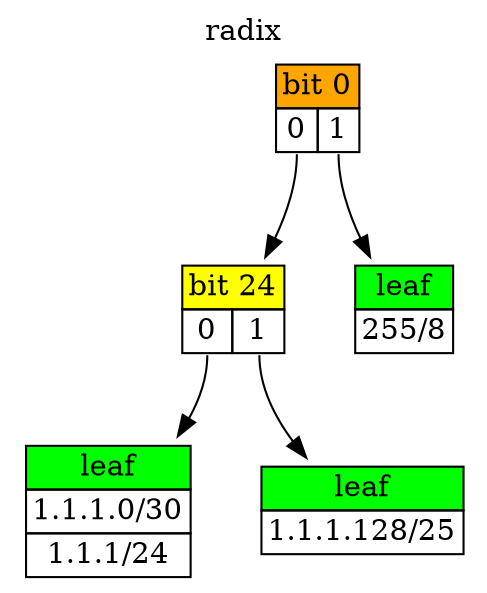 digraph Radix {
  labelloc="t";
  label="radix";
  rankdir="TB";
  ranksep="0.5 equally";
N4 [label=<
  <TABLE BORDER="0" CELLBORDER="1" CELLSPACING="0">
    <TR><TD PORT="N4" BGCOLOR="green">leaf</TD></TR>
    <TR><TD>255/8</TD></TR>
  </TABLE>
  >, shape="plaintext"];
N2 [label=<
  <TABLE BORDER="0" CELLBORDER="1" CELLSPACING="0">
    <TR><TD PORT="N2" BGCOLOR="green">leaf</TD></TR>
    <TR><TD>1.1.1.128/25</TD></TR>
  </TABLE>
  >, shape="plaintext"];
N1 [label=<
  <TABLE BORDER="0" CELLBORDER="1" CELLSPACING="0">
    <TR><TD PORT="N1" BGCOLOR="green">leaf</TD></TR>
    <TR><TD>1.1.1.0/30</TD></TR>
<TR><TD>1.1.1/24</TD></TR>
  </TABLE>
  >, shape="plaintext"];
N3:R -> N2;
N3:L -> N1;
N3 [label=<
  <TABLE BORDER="0" CELLBORDER="1" CELLSPACING="0">
    <TR><TD PORT="N3" COLSPAN="2" BGCOLOR="yellow">bit 24</TD></TR>
    <TR><TD PORT="L">0</TD><TD PORT="R">1</TD></TR>
  </TABLE>
>, shape="plaintext"];
N5:R -> N4;
N5:L -> N3;
N5 [label=<
  <TABLE BORDER="0" CELLBORDER="1" CELLSPACING="0">
    <TR><TD PORT="N5" COLSPAN="2" BGCOLOR="orange">bit 0</TD></TR>
    <TR><TD PORT="L">0</TD><TD PORT="R">1</TD></TR>
  </TABLE>
>, shape="plaintext"];
}